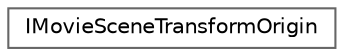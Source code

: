 digraph "Graphical Class Hierarchy"
{
 // INTERACTIVE_SVG=YES
 // LATEX_PDF_SIZE
  bgcolor="transparent";
  edge [fontname=Helvetica,fontsize=10,labelfontname=Helvetica,labelfontsize=10];
  node [fontname=Helvetica,fontsize=10,shape=box,height=0.2,width=0.4];
  rankdir="LR";
  Node0 [id="Node000000",label="IMovieSceneTransformOrigin",height=0.2,width=0.4,color="grey40", fillcolor="white", style="filled",URL="$d8/d83/classIMovieSceneTransformOrigin.html",tooltip="Interface that should be implemented to provide transform tracks with an origin transform."];
}
